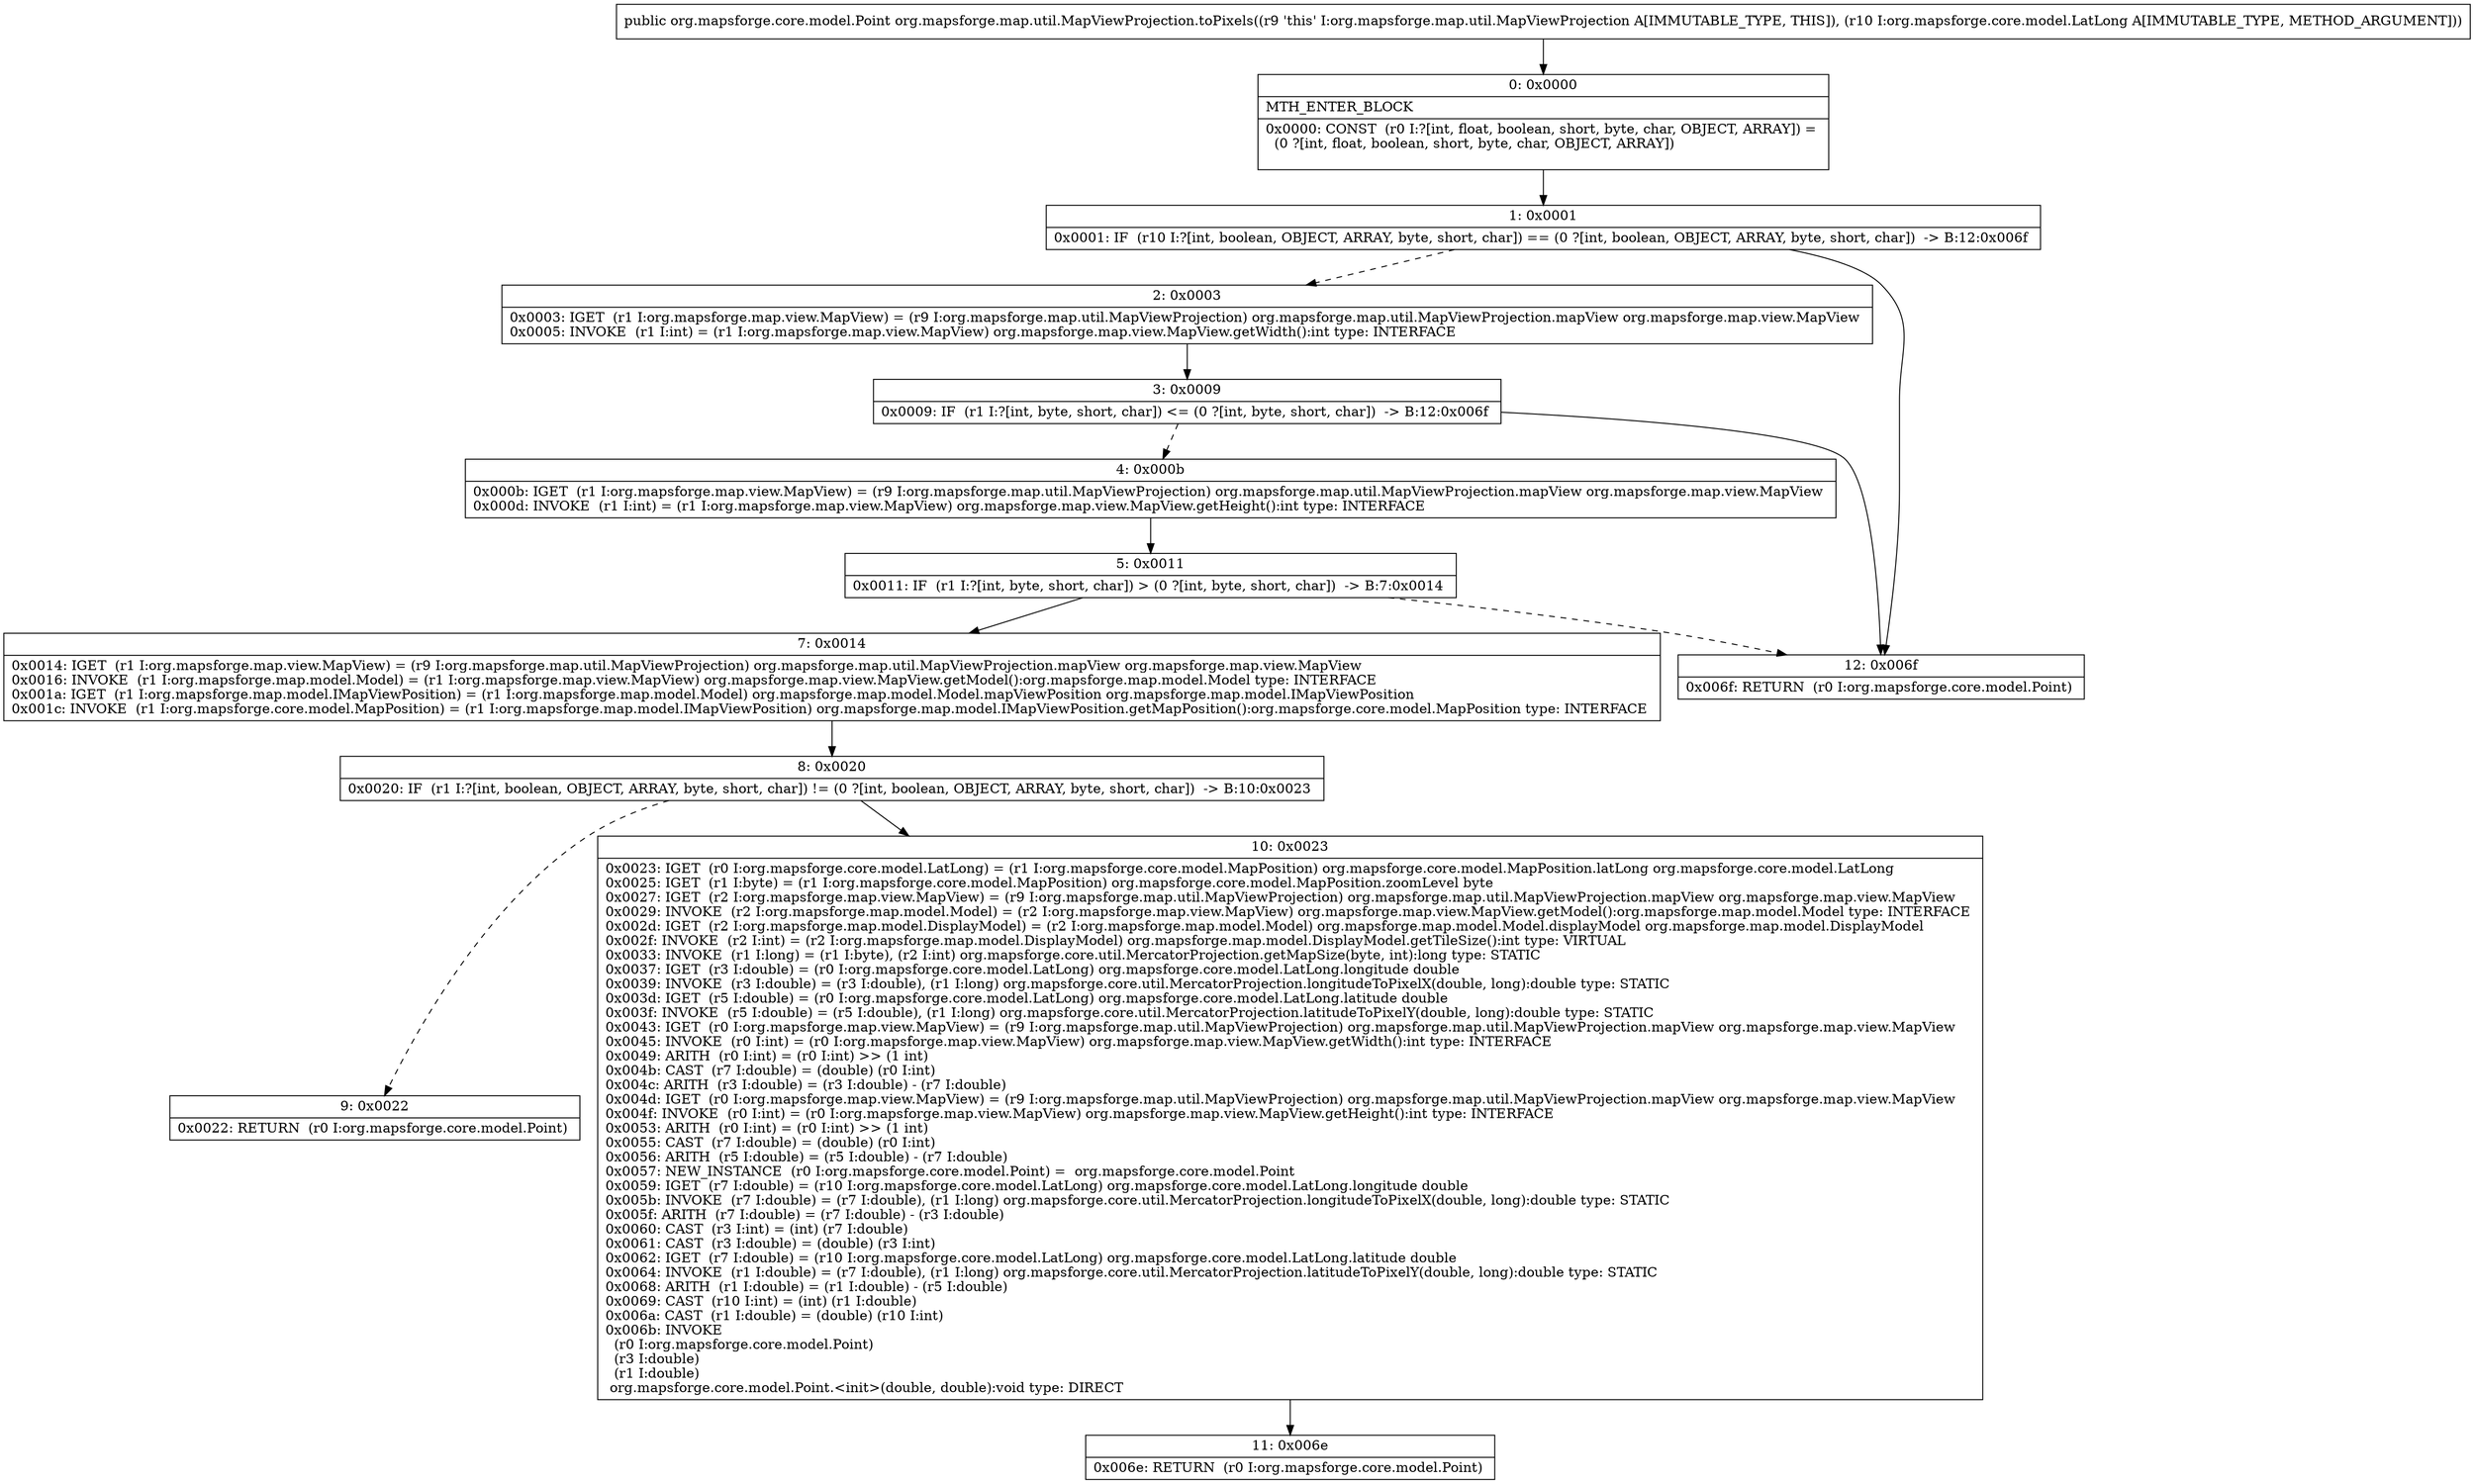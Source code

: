 digraph "CFG fororg.mapsforge.map.util.MapViewProjection.toPixels(Lorg\/mapsforge\/core\/model\/LatLong;)Lorg\/mapsforge\/core\/model\/Point;" {
Node_0 [shape=record,label="{0\:\ 0x0000|MTH_ENTER_BLOCK\l|0x0000: CONST  (r0 I:?[int, float, boolean, short, byte, char, OBJECT, ARRAY]) = \l  (0 ?[int, float, boolean, short, byte, char, OBJECT, ARRAY])\l \l}"];
Node_1 [shape=record,label="{1\:\ 0x0001|0x0001: IF  (r10 I:?[int, boolean, OBJECT, ARRAY, byte, short, char]) == (0 ?[int, boolean, OBJECT, ARRAY, byte, short, char])  \-\> B:12:0x006f \l}"];
Node_2 [shape=record,label="{2\:\ 0x0003|0x0003: IGET  (r1 I:org.mapsforge.map.view.MapView) = (r9 I:org.mapsforge.map.util.MapViewProjection) org.mapsforge.map.util.MapViewProjection.mapView org.mapsforge.map.view.MapView \l0x0005: INVOKE  (r1 I:int) = (r1 I:org.mapsforge.map.view.MapView) org.mapsforge.map.view.MapView.getWidth():int type: INTERFACE \l}"];
Node_3 [shape=record,label="{3\:\ 0x0009|0x0009: IF  (r1 I:?[int, byte, short, char]) \<= (0 ?[int, byte, short, char])  \-\> B:12:0x006f \l}"];
Node_4 [shape=record,label="{4\:\ 0x000b|0x000b: IGET  (r1 I:org.mapsforge.map.view.MapView) = (r9 I:org.mapsforge.map.util.MapViewProjection) org.mapsforge.map.util.MapViewProjection.mapView org.mapsforge.map.view.MapView \l0x000d: INVOKE  (r1 I:int) = (r1 I:org.mapsforge.map.view.MapView) org.mapsforge.map.view.MapView.getHeight():int type: INTERFACE \l}"];
Node_5 [shape=record,label="{5\:\ 0x0011|0x0011: IF  (r1 I:?[int, byte, short, char]) \> (0 ?[int, byte, short, char])  \-\> B:7:0x0014 \l}"];
Node_7 [shape=record,label="{7\:\ 0x0014|0x0014: IGET  (r1 I:org.mapsforge.map.view.MapView) = (r9 I:org.mapsforge.map.util.MapViewProjection) org.mapsforge.map.util.MapViewProjection.mapView org.mapsforge.map.view.MapView \l0x0016: INVOKE  (r1 I:org.mapsforge.map.model.Model) = (r1 I:org.mapsforge.map.view.MapView) org.mapsforge.map.view.MapView.getModel():org.mapsforge.map.model.Model type: INTERFACE \l0x001a: IGET  (r1 I:org.mapsforge.map.model.IMapViewPosition) = (r1 I:org.mapsforge.map.model.Model) org.mapsforge.map.model.Model.mapViewPosition org.mapsforge.map.model.IMapViewPosition \l0x001c: INVOKE  (r1 I:org.mapsforge.core.model.MapPosition) = (r1 I:org.mapsforge.map.model.IMapViewPosition) org.mapsforge.map.model.IMapViewPosition.getMapPosition():org.mapsforge.core.model.MapPosition type: INTERFACE \l}"];
Node_8 [shape=record,label="{8\:\ 0x0020|0x0020: IF  (r1 I:?[int, boolean, OBJECT, ARRAY, byte, short, char]) != (0 ?[int, boolean, OBJECT, ARRAY, byte, short, char])  \-\> B:10:0x0023 \l}"];
Node_9 [shape=record,label="{9\:\ 0x0022|0x0022: RETURN  (r0 I:org.mapsforge.core.model.Point) \l}"];
Node_10 [shape=record,label="{10\:\ 0x0023|0x0023: IGET  (r0 I:org.mapsforge.core.model.LatLong) = (r1 I:org.mapsforge.core.model.MapPosition) org.mapsforge.core.model.MapPosition.latLong org.mapsforge.core.model.LatLong \l0x0025: IGET  (r1 I:byte) = (r1 I:org.mapsforge.core.model.MapPosition) org.mapsforge.core.model.MapPosition.zoomLevel byte \l0x0027: IGET  (r2 I:org.mapsforge.map.view.MapView) = (r9 I:org.mapsforge.map.util.MapViewProjection) org.mapsforge.map.util.MapViewProjection.mapView org.mapsforge.map.view.MapView \l0x0029: INVOKE  (r2 I:org.mapsforge.map.model.Model) = (r2 I:org.mapsforge.map.view.MapView) org.mapsforge.map.view.MapView.getModel():org.mapsforge.map.model.Model type: INTERFACE \l0x002d: IGET  (r2 I:org.mapsforge.map.model.DisplayModel) = (r2 I:org.mapsforge.map.model.Model) org.mapsforge.map.model.Model.displayModel org.mapsforge.map.model.DisplayModel \l0x002f: INVOKE  (r2 I:int) = (r2 I:org.mapsforge.map.model.DisplayModel) org.mapsforge.map.model.DisplayModel.getTileSize():int type: VIRTUAL \l0x0033: INVOKE  (r1 I:long) = (r1 I:byte), (r2 I:int) org.mapsforge.core.util.MercatorProjection.getMapSize(byte, int):long type: STATIC \l0x0037: IGET  (r3 I:double) = (r0 I:org.mapsforge.core.model.LatLong) org.mapsforge.core.model.LatLong.longitude double \l0x0039: INVOKE  (r3 I:double) = (r3 I:double), (r1 I:long) org.mapsforge.core.util.MercatorProjection.longitudeToPixelX(double, long):double type: STATIC \l0x003d: IGET  (r5 I:double) = (r0 I:org.mapsforge.core.model.LatLong) org.mapsforge.core.model.LatLong.latitude double \l0x003f: INVOKE  (r5 I:double) = (r5 I:double), (r1 I:long) org.mapsforge.core.util.MercatorProjection.latitudeToPixelY(double, long):double type: STATIC \l0x0043: IGET  (r0 I:org.mapsforge.map.view.MapView) = (r9 I:org.mapsforge.map.util.MapViewProjection) org.mapsforge.map.util.MapViewProjection.mapView org.mapsforge.map.view.MapView \l0x0045: INVOKE  (r0 I:int) = (r0 I:org.mapsforge.map.view.MapView) org.mapsforge.map.view.MapView.getWidth():int type: INTERFACE \l0x0049: ARITH  (r0 I:int) = (r0 I:int) \>\> (1 int) \l0x004b: CAST  (r7 I:double) = (double) (r0 I:int) \l0x004c: ARITH  (r3 I:double) = (r3 I:double) \- (r7 I:double) \l0x004d: IGET  (r0 I:org.mapsforge.map.view.MapView) = (r9 I:org.mapsforge.map.util.MapViewProjection) org.mapsforge.map.util.MapViewProjection.mapView org.mapsforge.map.view.MapView \l0x004f: INVOKE  (r0 I:int) = (r0 I:org.mapsforge.map.view.MapView) org.mapsforge.map.view.MapView.getHeight():int type: INTERFACE \l0x0053: ARITH  (r0 I:int) = (r0 I:int) \>\> (1 int) \l0x0055: CAST  (r7 I:double) = (double) (r0 I:int) \l0x0056: ARITH  (r5 I:double) = (r5 I:double) \- (r7 I:double) \l0x0057: NEW_INSTANCE  (r0 I:org.mapsforge.core.model.Point) =  org.mapsforge.core.model.Point \l0x0059: IGET  (r7 I:double) = (r10 I:org.mapsforge.core.model.LatLong) org.mapsforge.core.model.LatLong.longitude double \l0x005b: INVOKE  (r7 I:double) = (r7 I:double), (r1 I:long) org.mapsforge.core.util.MercatorProjection.longitudeToPixelX(double, long):double type: STATIC \l0x005f: ARITH  (r7 I:double) = (r7 I:double) \- (r3 I:double) \l0x0060: CAST  (r3 I:int) = (int) (r7 I:double) \l0x0061: CAST  (r3 I:double) = (double) (r3 I:int) \l0x0062: IGET  (r7 I:double) = (r10 I:org.mapsforge.core.model.LatLong) org.mapsforge.core.model.LatLong.latitude double \l0x0064: INVOKE  (r1 I:double) = (r7 I:double), (r1 I:long) org.mapsforge.core.util.MercatorProjection.latitudeToPixelY(double, long):double type: STATIC \l0x0068: ARITH  (r1 I:double) = (r1 I:double) \- (r5 I:double) \l0x0069: CAST  (r10 I:int) = (int) (r1 I:double) \l0x006a: CAST  (r1 I:double) = (double) (r10 I:int) \l0x006b: INVOKE  \l  (r0 I:org.mapsforge.core.model.Point)\l  (r3 I:double)\l  (r1 I:double)\l org.mapsforge.core.model.Point.\<init\>(double, double):void type: DIRECT \l}"];
Node_11 [shape=record,label="{11\:\ 0x006e|0x006e: RETURN  (r0 I:org.mapsforge.core.model.Point) \l}"];
Node_12 [shape=record,label="{12\:\ 0x006f|0x006f: RETURN  (r0 I:org.mapsforge.core.model.Point) \l}"];
MethodNode[shape=record,label="{public org.mapsforge.core.model.Point org.mapsforge.map.util.MapViewProjection.toPixels((r9 'this' I:org.mapsforge.map.util.MapViewProjection A[IMMUTABLE_TYPE, THIS]), (r10 I:org.mapsforge.core.model.LatLong A[IMMUTABLE_TYPE, METHOD_ARGUMENT])) }"];
MethodNode -> Node_0;
Node_0 -> Node_1;
Node_1 -> Node_2[style=dashed];
Node_1 -> Node_12;
Node_2 -> Node_3;
Node_3 -> Node_4[style=dashed];
Node_3 -> Node_12;
Node_4 -> Node_5;
Node_5 -> Node_7;
Node_5 -> Node_12[style=dashed];
Node_7 -> Node_8;
Node_8 -> Node_9[style=dashed];
Node_8 -> Node_10;
Node_10 -> Node_11;
}

